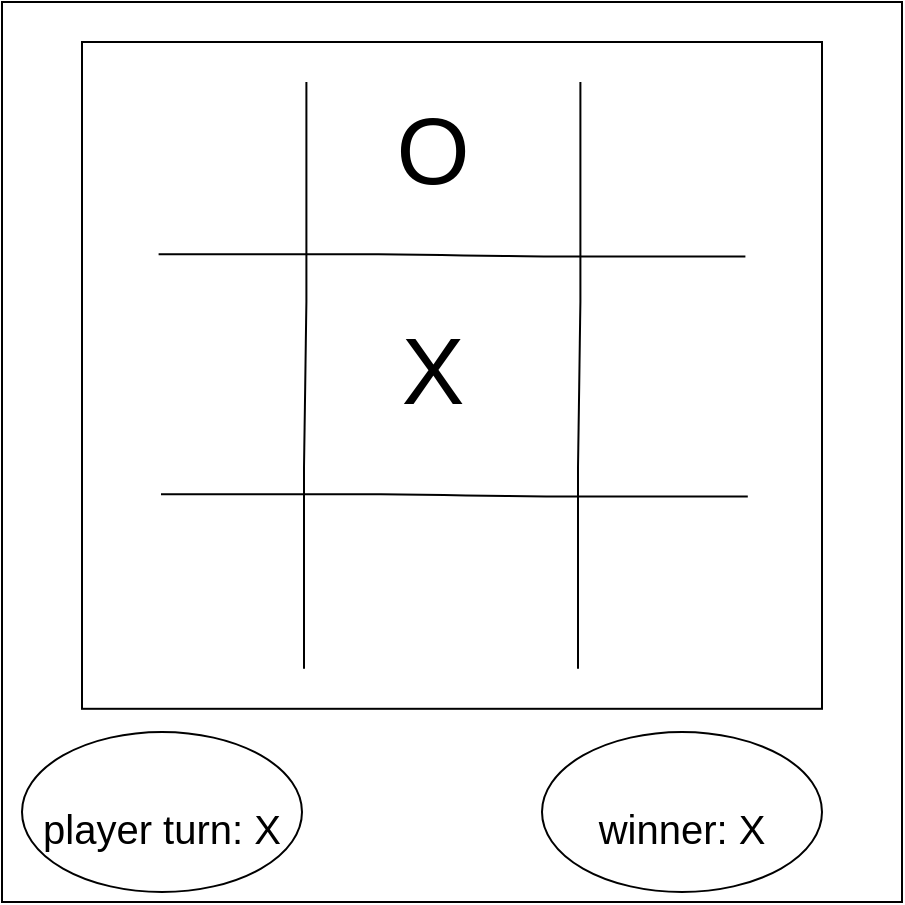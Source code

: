 <mxfile>
    <diagram id="Xnh4IpOT8QbXeBZVWFDN" name="Page-1">
        <mxGraphModel dx="776" dy="704" grid="1" gridSize="10" guides="1" tooltips="1" connect="1" arrows="1" fold="1" page="1" pageScale="1" pageWidth="827" pageHeight="1169" math="0" shadow="0">
            <root>
                <mxCell id="0"/>
                <mxCell id="1" parent="0"/>
                <mxCell id="2" value="" style="whiteSpace=wrap;html=1;" vertex="1" parent="1">
                    <mxGeometry x="120" y="140" width="450" height="450" as="geometry"/>
                </mxCell>
                <mxCell id="3" value="" style="whiteSpace=wrap;html=1;" vertex="1" parent="1">
                    <mxGeometry x="160" y="160" width="370" height="333.4" as="geometry"/>
                </mxCell>
                <mxCell id="4" value="" style="shape=stencil(lVbLbgIxDPyavY4SOy+fKf0PJJayKmXRQl9/36y2Ki0WqXwLYSb2ZBx7O16d95tT35E7X6bxuX8ftpd9xw8d0XDc99NwqauO1x2vduPUP03j63G7/D5tZuS8ehnf5hM+Fp53Ds7NNHKfy9bPxuNCOAzH/wipmAiEGEyEiCAmQoZPJoJAyETwBLHl5BPYlpQXFFsMYgSbjvmqbHZz9dsWgwNctDEyQr7PKBnxLyE4SCNEjrcRQkDk+4REKkIB+fuEqIvWQxplzkpDjE3zSGmIBdLyTmmoqrgRQUlIEakhQeNrQg3b9DMluIYJGh9QGi5rfC0jE762gcYTVfhS77NRExpfi850fkIy4QuiRa84kMVf8SgWf4XBpnwCcqPhaXyCs9y/ZDjT+fXNW+pTBNQYhbrBXzvfN6EurqN6NxwOy6T//f/taK9by2cBr78A);fillColor=none;" vertex="1" parent="1">
                    <mxGeometry x="271" y="180" width="1.2" height="293.4" as="geometry"/>
                </mxCell>
                <mxCell id="5" value="" style="shape=stencil(lVbLbgIxDPyavY4SOy+fKf0PJJayKmXRQl9/36y2Ki0WqXwLYSb2ZBx7O16d95tT35E7X6bxuX8ftpd9xw8d0XDc99NwqauO1x2vduPUP03j63G7/D5tZuS8ehnf5hM+Fp53Ds7NNHKfy9bPxuNCOAzH/wipmAiEGEyEiCAmQoZPJoJAyETwBLHl5BPYlpQXFFsMYgSbjvmqbHZz9dsWgwNctDEyQr7PKBnxLyE4SCNEjrcRQkDk+4REKkIB+fuEqIvWQxplzkpDjE3zSGmIBdLyTmmoqrgRQUlIEakhQeNrQg3b9DMluIYJGh9QGi5rfC0jE762gcYTVfhS77NRExpfi850fkIy4QuiRa84kMVf8SgWf4XBpnwCcqPhaXyCs9y/ZDjT+fXNW+pTBNQYhbrBXzvfN6EurqN6NxwOy6T//f/taK9by2cBr78A);fillColor=none;" vertex="1" parent="1">
                    <mxGeometry x="408" y="180" width="1.2" height="293.4" as="geometry"/>
                </mxCell>
                <mxCell id="6" value="" style="shape=stencil(lVbLbgIxDPyavY4SOy+fKf0PJJayKmXRQl9/36y2Ki0WqXwLYSb2ZBx7O16d95tT35E7X6bxuX8ftpd9xw8d0XDc99NwqauO1x2vduPUP03j63G7/D5tZuS8ehnf5hM+Fp53Ds7NNHKfy9bPxuNCOAzH/wipmAiEGEyEiCAmQoZPJoJAyETwBLHl5BPYlpQXFFsMYgSbjvmqbHZz9dsWgwNctDEyQr7PKBnxLyE4SCNEjrcRQkDk+4REKkIB+fuEqIvWQxplzkpDjE3zSGmIBdLyTmmoqrgRQUlIEakhQeNrQg3b9DMluIYJGh9QGi5rfC0jE762gcYTVfhS77NRExpfi850fkIy4QuiRa84kMVf8SgWf4XBpnwCcqPhaXyCs9y/ZDjT+fXNW+pTBNQYhbrBXzvfN6EurqN6NxwOy6T//f/taK9by2cBr78A);fillColor=none;rotation=-90;" vertex="1" parent="1">
                    <mxGeometry x="344.4" y="120" width="1.2" height="293.4" as="geometry"/>
                </mxCell>
                <mxCell id="7" value="" style="shape=stencil(lVbLbgIxDPyavY4SOy+fKf0PJJayKmXRQl9/36y2Ki0WqXwLYSb2ZBx7O16d95tT35E7X6bxuX8ftpd9xw8d0XDc99NwqauO1x2vduPUP03j63G7/D5tZuS8ehnf5hM+Fp53Ds7NNHKfy9bPxuNCOAzH/wipmAiEGEyEiCAmQoZPJoJAyETwBLHl5BPYlpQXFFsMYgSbjvmqbHZz9dsWgwNctDEyQr7PKBnxLyE4SCNEjrcRQkDk+4REKkIB+fuEqIvWQxplzkpDjE3zSGmIBdLyTmmoqrgRQUlIEakhQeNrQg3b9DMluIYJGh9QGi5rfC0jE762gcYTVfhS77NRExpfi850fkIy4QuiRa84kMVf8SgWf4XBpnwCcqPhaXyCs9y/ZDjT+fXNW+pTBNQYhbrBXzvfN6EurqN6NxwOy6T//f/taK9by2cBr78A);fillColor=none;rotation=-90;" vertex="1" parent="1">
                    <mxGeometry x="345.6" y="240" width="1.2" height="293.4" as="geometry"/>
                </mxCell>
                <mxCell id="8" value="&lt;font style=&quot;font-size: 47px&quot;&gt;X&lt;/font&gt;" style="text;html=1;resizable=0;autosize=1;align=center;verticalAlign=middle;points=[];fillColor=none;strokeColor=none;rounded=0;" vertex="1" parent="1">
                    <mxGeometry x="310" y="310" width="50" height="30" as="geometry"/>
                </mxCell>
                <mxCell id="9" value="&lt;span style=&quot;font-size: 47px&quot;&gt;O&lt;/span&gt;" style="text;html=1;resizable=0;autosize=1;align=center;verticalAlign=middle;points=[];fillColor=none;strokeColor=none;rounded=0;" vertex="1" parent="1">
                    <mxGeometry x="310" y="200" width="50" height="30" as="geometry"/>
                </mxCell>
                <mxCell id="10" value="&lt;font style=&quot;font-size: 20px&quot;&gt;player turn: X&lt;/font&gt;" style="ellipse;whiteSpace=wrap;html=1;fontSize=47;" vertex="1" parent="1">
                    <mxGeometry x="130" y="505" width="140" height="80" as="geometry"/>
                </mxCell>
                <mxCell id="13" value="&lt;font style=&quot;font-size: 20px&quot;&gt;winner: X&lt;/font&gt;" style="ellipse;whiteSpace=wrap;html=1;fontSize=47;" vertex="1" parent="1">
                    <mxGeometry x="390" y="505" width="140" height="80" as="geometry"/>
                </mxCell>
            </root>
        </mxGraphModel>
    </diagram>
</mxfile>